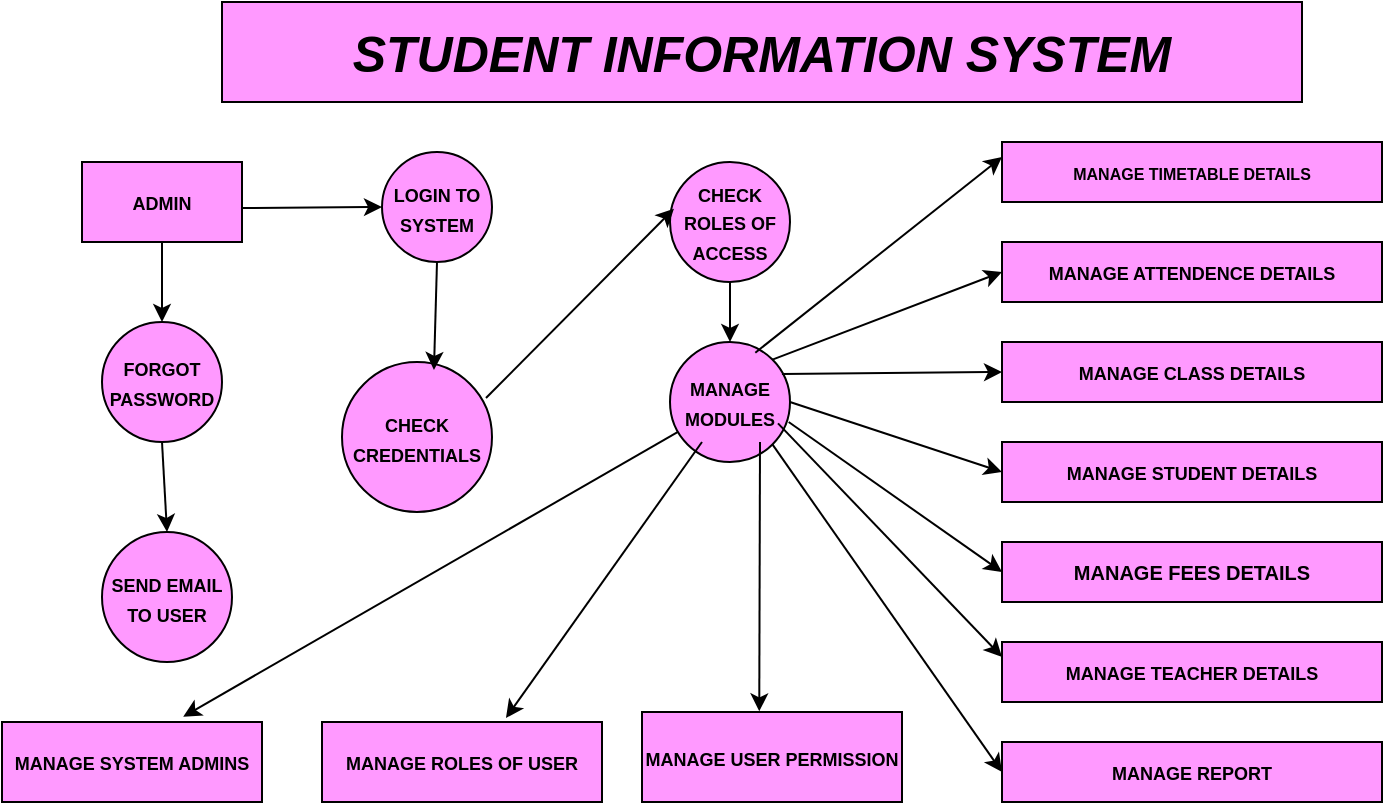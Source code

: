 <mxfile version="28.1.1">
  <diagram name="Page-1" id="oFi1qHTGRR-9ebkg50zm">
    <mxGraphModel dx="786" dy="459" grid="1" gridSize="10" guides="1" tooltips="1" connect="1" arrows="1" fold="1" page="1" pageScale="1" pageWidth="827" pageHeight="1169" math="0" shadow="0">
      <root>
        <mxCell id="0" />
        <mxCell id="1" parent="0" />
        <mxCell id="Vu_x2DJpyR37vNimTzYA-1" value="&lt;b&gt;&lt;i&gt;&lt;font style=&quot;font-size: 25px;&quot;&gt;STUDENT INFORMATION SYSTEM&lt;/font&gt;&lt;/i&gt;&lt;/b&gt;" style="rounded=0;whiteSpace=wrap;html=1;fillColor=#FF99FF;" vertex="1" parent="1">
          <mxGeometry x="130" y="30" width="540" height="50" as="geometry" />
        </mxCell>
        <mxCell id="Vu_x2DJpyR37vNimTzYA-2" value="&lt;font style=&quot;font-size: 9px;&quot;&gt;&lt;b style=&quot;&quot;&gt;ADMIN&lt;/b&gt;&lt;/font&gt;" style="rounded=0;whiteSpace=wrap;html=1;fillColor=#FF99FF;" vertex="1" parent="1">
          <mxGeometry x="60" y="110" width="80" height="40" as="geometry" />
        </mxCell>
        <mxCell id="Vu_x2DJpyR37vNimTzYA-4" value="&lt;font style=&quot;font-size: 9px;&quot;&gt;&lt;b&gt;FORGOT&lt;/b&gt;&lt;/font&gt;&lt;div&gt;&lt;font style=&quot;font-size: 9px;&quot;&gt;&lt;b&gt;PASSWORD&lt;/b&gt;&lt;/font&gt;&lt;/div&gt;" style="ellipse;whiteSpace=wrap;html=1;aspect=fixed;fillColor=#FF99FF;" vertex="1" parent="1">
          <mxGeometry x="70" y="190" width="60" height="60" as="geometry" />
        </mxCell>
        <mxCell id="Vu_x2DJpyR37vNimTzYA-5" value="&lt;font style=&quot;font-size: 9px;&quot;&gt;&lt;b style=&quot;&quot;&gt;CHECK&lt;/b&gt;&lt;/font&gt;&lt;div&gt;&lt;font style=&quot;font-size: 9px;&quot;&gt;&lt;b style=&quot;&quot;&gt;CREDENTIALS&lt;/b&gt;&lt;/font&gt;&lt;/div&gt;" style="ellipse;whiteSpace=wrap;html=1;aspect=fixed;fillColor=#FF99FF;" vertex="1" parent="1">
          <mxGeometry x="190" y="210" width="75" height="75" as="geometry" />
        </mxCell>
        <mxCell id="Vu_x2DJpyR37vNimTzYA-6" value="" style="endArrow=classic;html=1;rounded=0;entryX=0;entryY=0.5;entryDx=0;entryDy=0;" edge="1" parent="1" target="Vu_x2DJpyR37vNimTzYA-20">
          <mxGeometry width="50" height="50" relative="1" as="geometry">
            <mxPoint x="140" y="133" as="sourcePoint" />
            <mxPoint x="210" y="127.5" as="targetPoint" />
          </mxGeometry>
        </mxCell>
        <mxCell id="Vu_x2DJpyR37vNimTzYA-7" value="" style="endArrow=classic;html=1;rounded=0;exitX=0.5;exitY=1;exitDx=0;exitDy=0;" edge="1" parent="1" source="Vu_x2DJpyR37vNimTzYA-2" target="Vu_x2DJpyR37vNimTzYA-4">
          <mxGeometry width="50" height="50" relative="1" as="geometry">
            <mxPoint x="380" y="260" as="sourcePoint" />
            <mxPoint x="430" y="210" as="targetPoint" />
          </mxGeometry>
        </mxCell>
        <mxCell id="Vu_x2DJpyR37vNimTzYA-9" value="&lt;font style=&quot;font-size: 9px;&quot;&gt;&lt;b style=&quot;&quot;&gt;CHECK ROLES OF ACCESS&lt;/b&gt;&lt;/font&gt;" style="ellipse;whiteSpace=wrap;html=1;aspect=fixed;fillColor=#FF99FF;" vertex="1" parent="1">
          <mxGeometry x="354" y="110" width="60" height="60" as="geometry" />
        </mxCell>
        <mxCell id="Vu_x2DJpyR37vNimTzYA-10" value="&lt;font style=&quot;font-size: 9px;&quot;&gt;&lt;b style=&quot;&quot;&gt;MANAGE MODULES&lt;/b&gt;&lt;/font&gt;" style="ellipse;whiteSpace=wrap;html=1;aspect=fixed;fillColor=#FF99FF;" vertex="1" parent="1">
          <mxGeometry x="354" y="200" width="60" height="60" as="geometry" />
        </mxCell>
        <mxCell id="Vu_x2DJpyR37vNimTzYA-11" value="&lt;font style=&quot;font-size: 8px;&quot;&gt;&lt;b&gt;MANAGE TIMETABLE DETAILS&lt;/b&gt;&lt;/font&gt;" style="rounded=0;whiteSpace=wrap;html=1;fillColor=#FF99FF;" vertex="1" parent="1">
          <mxGeometry x="520" y="100" width="190" height="30" as="geometry" />
        </mxCell>
        <mxCell id="Vu_x2DJpyR37vNimTzYA-12" value="" style="endArrow=classic;html=1;rounded=0;exitX=0.96;exitY=0.24;exitDx=0;exitDy=0;entryX=0.033;entryY=0.389;entryDx=0;entryDy=0;entryPerimeter=0;exitPerimeter=0;" edge="1" parent="1" source="Vu_x2DJpyR37vNimTzYA-5" target="Vu_x2DJpyR37vNimTzYA-9">
          <mxGeometry width="50" height="50" relative="1" as="geometry">
            <mxPoint x="380" y="260" as="sourcePoint" />
            <mxPoint x="350" y="140" as="targetPoint" />
          </mxGeometry>
        </mxCell>
        <mxCell id="Vu_x2DJpyR37vNimTzYA-14" value="" style="endArrow=classic;html=1;rounded=0;exitX=0.5;exitY=1;exitDx=0;exitDy=0;entryX=0.5;entryY=0;entryDx=0;entryDy=0;" edge="1" parent="1" source="Vu_x2DJpyR37vNimTzYA-9" target="Vu_x2DJpyR37vNimTzYA-10">
          <mxGeometry width="50" height="50" relative="1" as="geometry">
            <mxPoint x="380" y="260" as="sourcePoint" />
            <mxPoint x="430" y="210" as="targetPoint" />
          </mxGeometry>
        </mxCell>
        <mxCell id="Vu_x2DJpyR37vNimTzYA-15" value="&lt;font style=&quot;font-size: 10px;&quot;&gt;&lt;b&gt;MANAGE FEES DETAILS&lt;/b&gt;&lt;/font&gt;" style="rounded=0;whiteSpace=wrap;html=1;fillColor=#FF99FF;" vertex="1" parent="1">
          <mxGeometry x="520" y="300" width="190" height="30" as="geometry" />
        </mxCell>
        <mxCell id="Vu_x2DJpyR37vNimTzYA-16" value="&lt;font style=&quot;font-size: 9px;&quot;&gt;&lt;b&gt;MANAGE STUDENT DETAILS&lt;/b&gt;&lt;/font&gt;" style="rounded=0;whiteSpace=wrap;html=1;fillColor=#FF99FF;" vertex="1" parent="1">
          <mxGeometry x="520" y="250" width="190" height="30" as="geometry" />
        </mxCell>
        <mxCell id="Vu_x2DJpyR37vNimTzYA-17" value="&lt;font style=&quot;font-size: 9px;&quot;&gt;&lt;b&gt;MANAGE CLASS DETAILS&lt;/b&gt;&lt;/font&gt;" style="rounded=0;whiteSpace=wrap;html=1;fillColor=#FF99FF;" vertex="1" parent="1">
          <mxGeometry x="520" y="200" width="190" height="30" as="geometry" />
        </mxCell>
        <mxCell id="Vu_x2DJpyR37vNimTzYA-18" value="&lt;font style=&quot;font-size: 9px;&quot;&gt;&lt;b&gt;MANAGE ATTENDENCE DETAILS&lt;/b&gt;&lt;/font&gt;" style="rounded=0;whiteSpace=wrap;html=1;fillColor=#FF99FF;" vertex="1" parent="1">
          <mxGeometry x="520" y="150" width="190" height="30" as="geometry" />
        </mxCell>
        <mxCell id="Vu_x2DJpyR37vNimTzYA-20" value="&lt;font style=&quot;font-size: 9px;&quot;&gt;&lt;b&gt;LOGIN TO SYSTEM&lt;/b&gt;&lt;/font&gt;" style="ellipse;whiteSpace=wrap;html=1;aspect=fixed;fillColor=#FF99FF;" vertex="1" parent="1">
          <mxGeometry x="210" y="105" width="55" height="55" as="geometry" />
        </mxCell>
        <mxCell id="Vu_x2DJpyR37vNimTzYA-21" value="&lt;font style=&quot;font-size: 9px;&quot;&gt;&lt;b style=&quot;&quot;&gt;SEND EMAIL TO USER&lt;/b&gt;&lt;/font&gt;" style="ellipse;whiteSpace=wrap;html=1;aspect=fixed;fillColor=#FF99FF;" vertex="1" parent="1">
          <mxGeometry x="70" y="295" width="65" height="65" as="geometry" />
        </mxCell>
        <mxCell id="Vu_x2DJpyR37vNimTzYA-22" value="" style="endArrow=classic;html=1;rounded=0;exitX=0.5;exitY=1;exitDx=0;exitDy=0;entryX=0.5;entryY=0;entryDx=0;entryDy=0;" edge="1" parent="1" source="Vu_x2DJpyR37vNimTzYA-4" target="Vu_x2DJpyR37vNimTzYA-21">
          <mxGeometry width="50" height="50" relative="1" as="geometry">
            <mxPoint x="380" y="260" as="sourcePoint" />
            <mxPoint x="100" y="280" as="targetPoint" />
          </mxGeometry>
        </mxCell>
        <mxCell id="Vu_x2DJpyR37vNimTzYA-23" value="&lt;font style=&quot;font-size: 9px;&quot;&gt;&lt;b&gt;MANAGE TEACHER DETAILS&lt;/b&gt;&lt;/font&gt;" style="rounded=0;whiteSpace=wrap;html=1;fillColor=#FF99FF;" vertex="1" parent="1">
          <mxGeometry x="520" y="350" width="190" height="30" as="geometry" />
        </mxCell>
        <mxCell id="Vu_x2DJpyR37vNimTzYA-25" value="&lt;font style=&quot;font-size: 9px;&quot;&gt;&lt;b&gt;MANAGE SYSTEM ADMINS&lt;/b&gt;&lt;/font&gt;" style="rounded=0;whiteSpace=wrap;html=1;fillColor=#FF99FF;" vertex="1" parent="1">
          <mxGeometry x="20" y="390" width="130" height="40" as="geometry" />
        </mxCell>
        <mxCell id="Vu_x2DJpyR37vNimTzYA-26" value="&lt;font style=&quot;font-size: 9px;&quot;&gt;&lt;b&gt;MANAGE REPORT&lt;/b&gt;&lt;/font&gt;" style="rounded=0;whiteSpace=wrap;html=1;fillColor=#FF99FF;" vertex="1" parent="1">
          <mxGeometry x="520" y="400" width="190" height="30" as="geometry" />
        </mxCell>
        <mxCell id="Vu_x2DJpyR37vNimTzYA-27" value="&lt;font style=&quot;font-size: 9px;&quot;&gt;&lt;b&gt;MANAGE ROLES OF USER&lt;/b&gt;&lt;/font&gt;" style="rounded=0;whiteSpace=wrap;html=1;fillColor=#FF99FF;" vertex="1" parent="1">
          <mxGeometry x="180" y="390" width="140" height="40" as="geometry" />
        </mxCell>
        <mxCell id="Vu_x2DJpyR37vNimTzYA-28" value="&lt;font style=&quot;font-size: 9px;&quot;&gt;&lt;b&gt;MANAGE USER PERMISSION&lt;/b&gt;&lt;/font&gt;" style="rounded=0;whiteSpace=wrap;html=1;fillColor=#FF99FF;" vertex="1" parent="1">
          <mxGeometry x="340" y="385" width="130" height="45" as="geometry" />
        </mxCell>
        <mxCell id="Vu_x2DJpyR37vNimTzYA-29" value="" style="endArrow=classic;html=1;rounded=0;exitX=0.711;exitY=0.089;exitDx=0;exitDy=0;exitPerimeter=0;entryX=0;entryY=0.25;entryDx=0;entryDy=0;" edge="1" parent="1" source="Vu_x2DJpyR37vNimTzYA-10" target="Vu_x2DJpyR37vNimTzYA-11">
          <mxGeometry width="50" height="50" relative="1" as="geometry">
            <mxPoint x="380" y="260" as="sourcePoint" />
            <mxPoint x="430" y="210" as="targetPoint" />
          </mxGeometry>
        </mxCell>
        <mxCell id="Vu_x2DJpyR37vNimTzYA-30" value="" style="endArrow=classic;html=1;rounded=0;entryX=0.697;entryY=-0.067;entryDx=0;entryDy=0;entryPerimeter=0;" edge="1" parent="1" source="Vu_x2DJpyR37vNimTzYA-10" target="Vu_x2DJpyR37vNimTzYA-25">
          <mxGeometry width="50" height="50" relative="1" as="geometry">
            <mxPoint x="380" y="260" as="sourcePoint" />
            <mxPoint x="430" y="210" as="targetPoint" />
          </mxGeometry>
        </mxCell>
        <mxCell id="Vu_x2DJpyR37vNimTzYA-31" value="" style="endArrow=classic;html=1;rounded=0;entryX=0.657;entryY=-0.05;entryDx=0;entryDy=0;entryPerimeter=0;" edge="1" parent="1" target="Vu_x2DJpyR37vNimTzYA-27">
          <mxGeometry width="50" height="50" relative="1" as="geometry">
            <mxPoint x="370" y="250" as="sourcePoint" />
            <mxPoint x="430" y="210" as="targetPoint" />
          </mxGeometry>
        </mxCell>
        <mxCell id="Vu_x2DJpyR37vNimTzYA-32" value="" style="endArrow=classic;html=1;rounded=0;entryX=0.451;entryY=-0.007;entryDx=0;entryDy=0;entryPerimeter=0;" edge="1" parent="1" target="Vu_x2DJpyR37vNimTzYA-28">
          <mxGeometry width="50" height="50" relative="1" as="geometry">
            <mxPoint x="399" y="250" as="sourcePoint" />
            <mxPoint x="430" y="210" as="targetPoint" />
          </mxGeometry>
        </mxCell>
        <mxCell id="Vu_x2DJpyR37vNimTzYA-33" value="" style="endArrow=classic;html=1;rounded=0;entryX=0;entryY=0.5;entryDx=0;entryDy=0;exitX=1;exitY=0;exitDx=0;exitDy=0;" edge="1" parent="1" source="Vu_x2DJpyR37vNimTzYA-10" target="Vu_x2DJpyR37vNimTzYA-18">
          <mxGeometry width="50" height="50" relative="1" as="geometry">
            <mxPoint x="380" y="260" as="sourcePoint" />
            <mxPoint x="520" y="190" as="targetPoint" />
          </mxGeometry>
        </mxCell>
        <mxCell id="Vu_x2DJpyR37vNimTzYA-34" value="" style="endArrow=classic;html=1;rounded=0;entryX=0;entryY=0.5;entryDx=0;entryDy=0;exitX=0.933;exitY=0.267;exitDx=0;exitDy=0;exitPerimeter=0;" edge="1" parent="1" source="Vu_x2DJpyR37vNimTzYA-10" target="Vu_x2DJpyR37vNimTzYA-17">
          <mxGeometry width="50" height="50" relative="1" as="geometry">
            <mxPoint x="380" y="260" as="sourcePoint" />
            <mxPoint x="430" y="210" as="targetPoint" />
          </mxGeometry>
        </mxCell>
        <mxCell id="Vu_x2DJpyR37vNimTzYA-35" value="" style="endArrow=classic;html=1;rounded=0;entryX=0;entryY=0.5;entryDx=0;entryDy=0;exitX=1;exitY=0.5;exitDx=0;exitDy=0;" edge="1" parent="1" source="Vu_x2DJpyR37vNimTzYA-10" target="Vu_x2DJpyR37vNimTzYA-16">
          <mxGeometry width="50" height="50" relative="1" as="geometry">
            <mxPoint x="380" y="260" as="sourcePoint" />
            <mxPoint x="430" y="210" as="targetPoint" />
          </mxGeometry>
        </mxCell>
        <mxCell id="Vu_x2DJpyR37vNimTzYA-36" value="" style="endArrow=classic;html=1;rounded=0;entryX=0;entryY=0.5;entryDx=0;entryDy=0;exitX=0.989;exitY=0.667;exitDx=0;exitDy=0;exitPerimeter=0;" edge="1" parent="1" source="Vu_x2DJpyR37vNimTzYA-10" target="Vu_x2DJpyR37vNimTzYA-15">
          <mxGeometry width="50" height="50" relative="1" as="geometry">
            <mxPoint x="380" y="260" as="sourcePoint" />
            <mxPoint x="430" y="210" as="targetPoint" />
          </mxGeometry>
        </mxCell>
        <mxCell id="Vu_x2DJpyR37vNimTzYA-37" value="" style="endArrow=classic;html=1;rounded=0;entryX=0;entryY=0.25;entryDx=0;entryDy=0;exitX=0.9;exitY=0.678;exitDx=0;exitDy=0;exitPerimeter=0;" edge="1" parent="1" source="Vu_x2DJpyR37vNimTzYA-10" target="Vu_x2DJpyR37vNimTzYA-23">
          <mxGeometry width="50" height="50" relative="1" as="geometry">
            <mxPoint x="380" y="260" as="sourcePoint" />
            <mxPoint x="430" y="210" as="targetPoint" />
          </mxGeometry>
        </mxCell>
        <mxCell id="Vu_x2DJpyR37vNimTzYA-38" value="" style="endArrow=classic;html=1;rounded=0;entryX=0;entryY=0.5;entryDx=0;entryDy=0;exitX=1;exitY=1;exitDx=0;exitDy=0;" edge="1" parent="1" source="Vu_x2DJpyR37vNimTzYA-10" target="Vu_x2DJpyR37vNimTzYA-26">
          <mxGeometry width="50" height="50" relative="1" as="geometry">
            <mxPoint x="380" y="260" as="sourcePoint" />
            <mxPoint x="430" y="210" as="targetPoint" />
          </mxGeometry>
        </mxCell>
        <mxCell id="Vu_x2DJpyR37vNimTzYA-39" value="" style="endArrow=classic;html=1;rounded=0;exitX=0.5;exitY=1;exitDx=0;exitDy=0;entryX=0.613;entryY=0.053;entryDx=0;entryDy=0;entryPerimeter=0;" edge="1" parent="1" source="Vu_x2DJpyR37vNimTzYA-20" target="Vu_x2DJpyR37vNimTzYA-5">
          <mxGeometry width="50" height="50" relative="1" as="geometry">
            <mxPoint x="380" y="290" as="sourcePoint" />
            <mxPoint x="430" y="240" as="targetPoint" />
          </mxGeometry>
        </mxCell>
      </root>
    </mxGraphModel>
  </diagram>
</mxfile>
